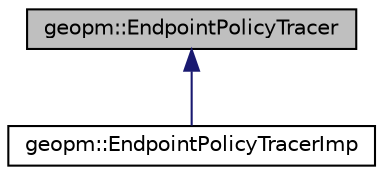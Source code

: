 digraph "geopm::EndpointPolicyTracer"
{
 // LATEX_PDF_SIZE
  edge [fontname="Helvetica",fontsize="10",labelfontname="Helvetica",labelfontsize="10"];
  node [fontname="Helvetica",fontsize="10",shape=record];
  Node1 [label="geopm::EndpointPolicyTracer",height=0.2,width=0.4,color="black", fillcolor="grey75", style="filled", fontcolor="black",tooltip=" "];
  Node1 -> Node2 [dir="back",color="midnightblue",fontsize="10",style="solid",fontname="Helvetica"];
  Node2 [label="geopm::EndpointPolicyTracerImp",height=0.2,width=0.4,color="black", fillcolor="white", style="filled",URL="$classgeopm_1_1_endpoint_policy_tracer_imp.html",tooltip=" "];
}
